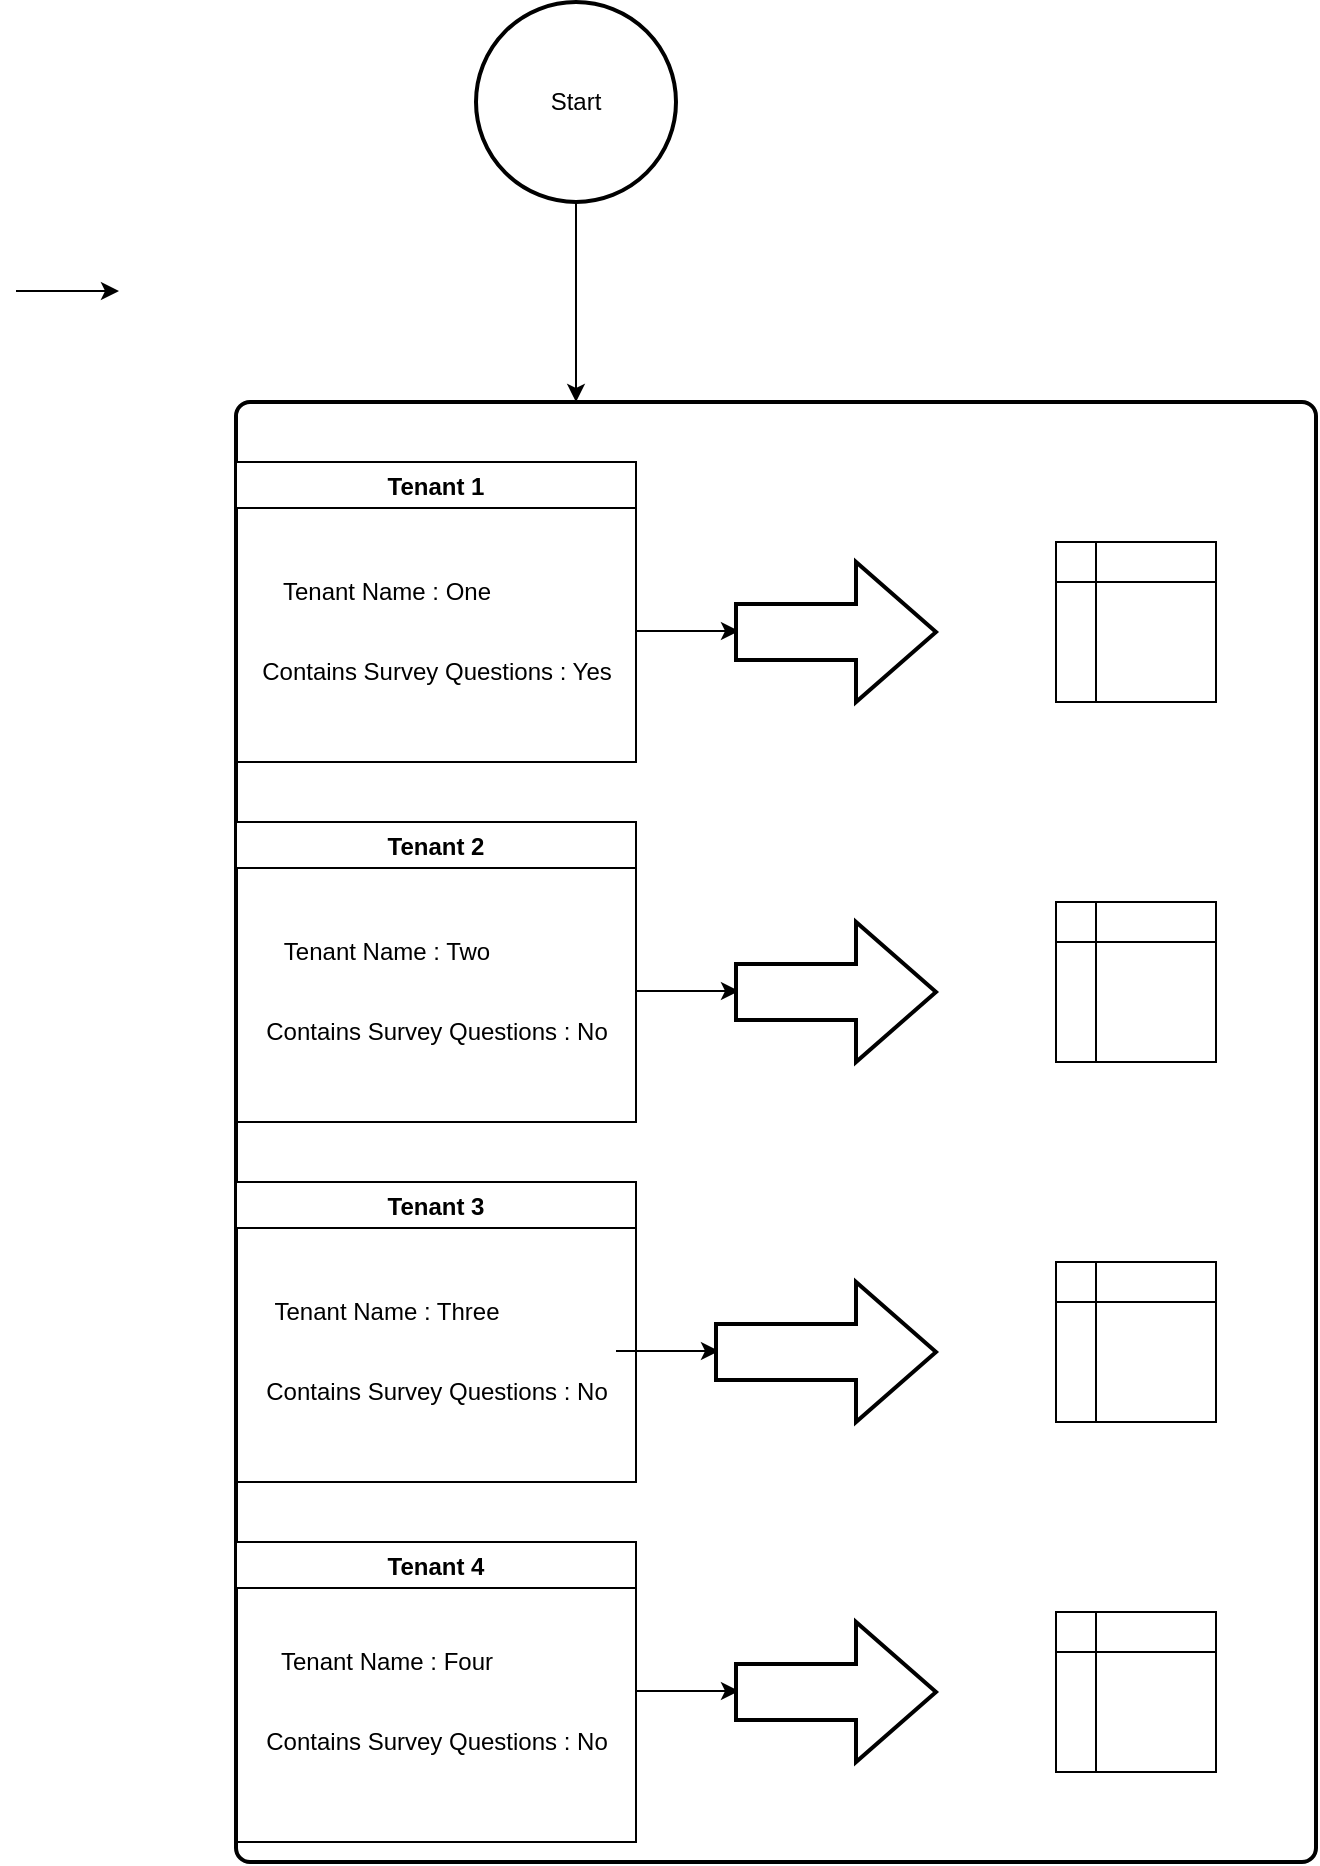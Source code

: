 <mxfile version="20.3.0" type="github" pages="2">
  <diagram id="mDoOFuVopG-GRa_F1YOK" name="Page-1">
    <mxGraphModel dx="1422" dy="808" grid="1" gridSize="10" guides="1" tooltips="1" connect="1" arrows="1" fold="1" page="1" pageScale="1" pageWidth="1100" pageHeight="1700" math="0" shadow="0">
      <root>
        <mxCell id="0" />
        <mxCell id="1" parent="0" />
        <mxCell id="A0MXVN8yfLAMDj7Eha8F-35" value="" style="rounded=1;whiteSpace=wrap;html=1;absoluteArcSize=1;arcSize=14;strokeWidth=2;gradientColor=none;fillColor=none;" parent="1" vertex="1">
          <mxGeometry x="390" y="220" width="540" height="730" as="geometry" />
        </mxCell>
        <mxCell id="A0MXVN8yfLAMDj7Eha8F-2" value="Tenant 1" style="swimlane;" parent="1" vertex="1">
          <mxGeometry x="390" y="250" width="200" height="150" as="geometry" />
        </mxCell>
        <mxCell id="A0MXVN8yfLAMDj7Eha8F-12" value="Tenant Name : One" style="text;html=1;align=center;verticalAlign=middle;resizable=0;points=[];autosize=1;strokeColor=none;fillColor=none;" parent="A0MXVN8yfLAMDj7Eha8F-2" vertex="1">
          <mxGeometry x="10" y="50" width="130" height="30" as="geometry" />
        </mxCell>
        <mxCell id="A0MXVN8yfLAMDj7Eha8F-13" value="Contains Survey Questions : Yes" style="text;html=1;align=center;verticalAlign=middle;resizable=0;points=[];autosize=1;strokeColor=none;fillColor=none;" parent="A0MXVN8yfLAMDj7Eha8F-2" vertex="1">
          <mxGeometry y="90" width="200" height="30" as="geometry" />
        </mxCell>
        <mxCell id="A0MXVN8yfLAMDj7Eha8F-3" value="Tenant 2" style="swimlane;" parent="1" vertex="1">
          <mxGeometry x="390" y="430" width="200" height="150" as="geometry" />
        </mxCell>
        <mxCell id="A0MXVN8yfLAMDj7Eha8F-22" value="Tenant Name : Two" style="text;html=1;align=center;verticalAlign=middle;resizable=0;points=[];autosize=1;strokeColor=none;fillColor=none;" parent="A0MXVN8yfLAMDj7Eha8F-3" vertex="1">
          <mxGeometry x="10" y="50" width="130" height="30" as="geometry" />
        </mxCell>
        <mxCell id="A0MXVN8yfLAMDj7Eha8F-23" value="Contains Survey Questions : No" style="text;html=1;align=center;verticalAlign=middle;resizable=0;points=[];autosize=1;strokeColor=none;fillColor=none;" parent="A0MXVN8yfLAMDj7Eha8F-3" vertex="1">
          <mxGeometry x="5" y="90" width="190" height="30" as="geometry" />
        </mxCell>
        <mxCell id="A0MXVN8yfLAMDj7Eha8F-4" value="Tenant 3" style="swimlane;" parent="1" vertex="1">
          <mxGeometry x="390" y="610" width="200" height="150" as="geometry" />
        </mxCell>
        <mxCell id="A0MXVN8yfLAMDj7Eha8F-24" value="Tenant Name : Three" style="text;html=1;align=center;verticalAlign=middle;resizable=0;points=[];autosize=1;strokeColor=none;fillColor=none;" parent="A0MXVN8yfLAMDj7Eha8F-4" vertex="1">
          <mxGeometry x="5" y="50" width="140" height="30" as="geometry" />
        </mxCell>
        <mxCell id="A0MXVN8yfLAMDj7Eha8F-25" value="Contains Survey Questions : No" style="text;html=1;align=center;verticalAlign=middle;resizable=0;points=[];autosize=1;strokeColor=none;fillColor=none;" parent="A0MXVN8yfLAMDj7Eha8F-4" vertex="1">
          <mxGeometry x="5" y="90" width="190" height="30" as="geometry" />
        </mxCell>
        <mxCell id="A0MXVN8yfLAMDj7Eha8F-5" value="Tenant 4" style="swimlane;" parent="1" vertex="1">
          <mxGeometry x="390" y="790" width="200" height="150" as="geometry" />
        </mxCell>
        <mxCell id="A0MXVN8yfLAMDj7Eha8F-26" value="Tenant Name : Four" style="text;html=1;align=center;verticalAlign=middle;resizable=0;points=[];autosize=1;strokeColor=none;fillColor=none;" parent="A0MXVN8yfLAMDj7Eha8F-5" vertex="1">
          <mxGeometry x="10" y="45" width="130" height="30" as="geometry" />
        </mxCell>
        <mxCell id="A0MXVN8yfLAMDj7Eha8F-27" value="Contains Survey Questions : No" style="text;html=1;align=center;verticalAlign=middle;resizable=0;points=[];autosize=1;strokeColor=none;fillColor=none;" parent="A0MXVN8yfLAMDj7Eha8F-5" vertex="1">
          <mxGeometry x="5" y="85" width="190" height="30" as="geometry" />
        </mxCell>
        <mxCell id="A0MXVN8yfLAMDj7Eha8F-38" value="" style="edgeStyle=orthogonalEdgeStyle;rounded=0;orthogonalLoop=1;jettySize=auto;html=1;" parent="1" source="A0MXVN8yfLAMDj7Eha8F-6" target="A0MXVN8yfLAMDj7Eha8F-35" edge="1">
          <mxGeometry relative="1" as="geometry">
            <Array as="points">
              <mxPoint x="560" y="170" />
              <mxPoint x="560" y="170" />
            </Array>
          </mxGeometry>
        </mxCell>
        <mxCell id="A0MXVN8yfLAMDj7Eha8F-6" value="Start" style="strokeWidth=2;html=1;shape=mxgraph.flowchart.start_2;whiteSpace=wrap;" parent="1" vertex="1">
          <mxGeometry x="510" y="20" width="100" height="100" as="geometry" />
        </mxCell>
        <mxCell id="A0MXVN8yfLAMDj7Eha8F-11" value="" style="endArrow=classic;html=1;rounded=0;entryX=0;entryY=0.5;entryDx=0;entryDy=0;" parent="1" edge="1">
          <mxGeometry width="50" height="50" relative="1" as="geometry">
            <mxPoint x="590" y="334.5" as="sourcePoint" />
            <mxPoint x="641.5" y="334.5" as="targetPoint" />
          </mxGeometry>
        </mxCell>
        <mxCell id="A0MXVN8yfLAMDj7Eha8F-28" value="" style="verticalLabelPosition=bottom;verticalAlign=top;html=1;strokeWidth=2;shape=mxgraph.arrows2.arrow;dy=0.6;dx=40;notch=0;" parent="1" vertex="1">
          <mxGeometry x="640" y="300" width="100" height="70" as="geometry" />
        </mxCell>
        <mxCell id="A0MXVN8yfLAMDj7Eha8F-29" value="" style="endArrow=classic;html=1;rounded=0;entryX=0;entryY=0.5;entryDx=0;entryDy=0;" parent="1" edge="1">
          <mxGeometry width="50" height="50" relative="1" as="geometry">
            <mxPoint x="590" y="514.5" as="sourcePoint" />
            <mxPoint x="641.5" y="514.5" as="targetPoint" />
          </mxGeometry>
        </mxCell>
        <mxCell id="A0MXVN8yfLAMDj7Eha8F-30" value="" style="verticalLabelPosition=bottom;verticalAlign=top;html=1;strokeWidth=2;shape=mxgraph.arrows2.arrow;dy=0.6;dx=40;notch=0;" parent="1" vertex="1">
          <mxGeometry x="640" y="480" width="100" height="70" as="geometry" />
        </mxCell>
        <mxCell id="A0MXVN8yfLAMDj7Eha8F-31" value="" style="endArrow=classic;html=1;rounded=0;entryX=0;entryY=0.5;entryDx=0;entryDy=0;" parent="1" edge="1">
          <mxGeometry width="50" height="50" relative="1" as="geometry">
            <mxPoint x="580" y="694.5" as="sourcePoint" />
            <mxPoint x="631.5" y="694.5" as="targetPoint" />
          </mxGeometry>
        </mxCell>
        <mxCell id="A0MXVN8yfLAMDj7Eha8F-32" value="" style="verticalLabelPosition=bottom;verticalAlign=top;html=1;strokeWidth=2;shape=mxgraph.arrows2.arrow;dy=0.6;dx=40;notch=0;" parent="1" vertex="1">
          <mxGeometry x="630" y="660" width="110" height="70" as="geometry" />
        </mxCell>
        <mxCell id="A0MXVN8yfLAMDj7Eha8F-33" value="" style="endArrow=classic;html=1;rounded=0;entryX=0;entryY=0.5;entryDx=0;entryDy=0;" parent="1" edge="1">
          <mxGeometry width="50" height="50" relative="1" as="geometry">
            <mxPoint x="590" y="864.5" as="sourcePoint" />
            <mxPoint x="641.5" y="864.5" as="targetPoint" />
          </mxGeometry>
        </mxCell>
        <mxCell id="A0MXVN8yfLAMDj7Eha8F-34" value="" style="verticalLabelPosition=bottom;verticalAlign=top;html=1;strokeWidth=2;shape=mxgraph.arrows2.arrow;dy=0.6;dx=40;notch=0;" parent="1" vertex="1">
          <mxGeometry x="640" y="830" width="100" height="70" as="geometry" />
        </mxCell>
        <mxCell id="A0MXVN8yfLAMDj7Eha8F-39" value="" style="shape=internalStorage;whiteSpace=wrap;html=1;backgroundOutline=1;fillColor=none;gradientColor=none;" parent="1" vertex="1">
          <mxGeometry x="800" y="290" width="80" height="80" as="geometry" />
        </mxCell>
        <mxCell id="A0MXVN8yfLAMDj7Eha8F-40" value="" style="endArrow=classic;html=1;rounded=0;entryX=0;entryY=0.5;entryDx=0;entryDy=0;" parent="1" edge="1">
          <mxGeometry width="50" height="50" relative="1" as="geometry">
            <mxPoint x="280" y="164.5" as="sourcePoint" />
            <mxPoint x="331.5" y="164.5" as="targetPoint" />
          </mxGeometry>
        </mxCell>
        <mxCell id="A0MXVN8yfLAMDj7Eha8F-42" value="" style="shape=internalStorage;whiteSpace=wrap;html=1;backgroundOutline=1;fillColor=none;gradientColor=none;" parent="1" vertex="1">
          <mxGeometry x="800" y="470" width="80" height="80" as="geometry" />
        </mxCell>
        <mxCell id="A0MXVN8yfLAMDj7Eha8F-43" value="" style="shape=internalStorage;whiteSpace=wrap;html=1;backgroundOutline=1;fillColor=none;gradientColor=none;" parent="1" vertex="1">
          <mxGeometry x="800" y="650" width="80" height="80" as="geometry" />
        </mxCell>
        <mxCell id="A0MXVN8yfLAMDj7Eha8F-44" value="" style="shape=internalStorage;whiteSpace=wrap;html=1;backgroundOutline=1;fillColor=none;gradientColor=none;" parent="1" vertex="1">
          <mxGeometry x="800" y="825" width="80" height="80" as="geometry" />
        </mxCell>
      </root>
    </mxGraphModel>
  </diagram>
  <diagram id="VG888tK2KvUiU8NAteVS" name="Page-2">
    <mxGraphModel dx="1422" dy="808" grid="1" gridSize="10" guides="1" tooltips="1" connect="1" arrows="1" fold="1" page="1" pageScale="1" pageWidth="1100" pageHeight="1700" math="0" shadow="0">
      <root>
        <mxCell id="0" />
        <mxCell id="1" parent="0" />
        <mxCell id="MoWbuHwWE8NBCATTvO01-5" value="ccft" style="swimlane;fontStyle=0;childLayout=stackLayout;horizontal=1;startSize=26;fillColor=none;horizontalStack=0;resizeParent=1;resizeParentMax=0;resizeLast=0;collapsible=1;marginBottom=0;" parent="1" vertex="1">
          <mxGeometry x="20" y="10" width="240" height="266" as="geometry" />
        </mxCell>
        <mxCell id="MoWbuHwWE8NBCATTvO01-9" value="&lt;div style=&quot;color: rgb(171, 178, 191); background-color: rgb(40, 44, 52); font-family: Consolas, &amp;quot;Courier New&amp;quot;, monospace; line-height: 16px;&quot;&gt;&lt;div&gt;[Mccase] [nvarchar](&lt;span style=&quot;color: #d19a66;&quot;&gt;50&lt;/span&gt;) &lt;span style=&quot;color: #c678dd;&quot;&gt;NULL&lt;/span&gt;,&lt;/div&gt;&lt;div&gt;&amp;nbsp; &amp;nbsp; [Event] [int] &lt;span style=&quot;color: #c678dd;&quot;&gt;NULL&lt;/span&gt;,&lt;/div&gt;&lt;div&gt;&amp;nbsp; &amp;nbsp; [Category] [nvarchar](&lt;span style=&quot;color: #d19a66;&quot;&gt;50&lt;/span&gt;) &lt;span style=&quot;color: #c678dd;&quot;&gt;NULL&lt;/span&gt;,&lt;/div&gt;&lt;div&gt;&amp;nbsp; &amp;nbsp; [Subject] [int] &lt;span style=&quot;color: #c678dd;&quot;&gt;NULL&lt;/span&gt;,&lt;/div&gt;&lt;div&gt;&amp;nbsp; &amp;nbsp; [Class] [nvarchar](&lt;span style=&quot;color: #d19a66;&quot;&gt;50&lt;/span&gt;) &lt;span style=&quot;color: #c678dd;&quot;&gt;NULL&lt;/span&gt;,&lt;/div&gt;&lt;div&gt;&amp;nbsp; &amp;nbsp; [Subclass] [nvarchar](&lt;span style=&quot;color: #d19a66;&quot;&gt;50&lt;/span&gt;) &lt;span style=&quot;color: #c678dd;&quot;&gt;NULL&lt;/span&gt;,&lt;/div&gt;&lt;div&gt;&amp;nbsp; &amp;nbsp; [state] [nvarchar](&lt;span style=&quot;color: #d19a66;&quot;&gt;50&lt;/span&gt;) &lt;span style=&quot;color: #c678dd;&quot;&gt;NULL&lt;/span&gt;,&lt;/div&gt;&lt;div&gt;&amp;nbsp; &amp;nbsp; [party] [nvarchar](&lt;span style=&quot;color: #d19a66;&quot;&gt;50&lt;/span&gt;) &lt;span style=&quot;color: #c678dd;&quot;&gt;NULL&lt;/span&gt;,&lt;/div&gt;&lt;div&gt;&amp;nbsp; &amp;nbsp; [causal_event1] [int] &lt;span style=&quot;color: #c678dd;&quot;&gt;NULL&lt;/span&gt;,&lt;/div&gt;&lt;div&gt;&amp;nbsp; &amp;nbsp; [causal_event2] [int] &lt;span style=&quot;color: #c678dd;&quot;&gt;NULL&lt;/span&gt;,&lt;/div&gt;&lt;div&gt;&amp;nbsp; &amp;nbsp; [supp_ind] [nvarchar](&lt;span style=&quot;color: #d19a66;&quot;&gt;50&lt;/span&gt;) &lt;span style=&quot;color: #c678dd;&quot;&gt;NULL&lt;/span&gt;,&lt;/div&gt;&lt;div&gt;&amp;nbsp; &amp;nbsp; [supp_id] [nvarchar](&lt;span style=&quot;color: #d19a66;&quot;&gt;50&lt;/span&gt;) &lt;span style=&quot;color: #c678dd;&quot;&gt;NULL&lt;/span&gt;,&lt;/div&gt;&lt;div&gt;&amp;nbsp; &amp;nbsp; [hfnum] [int] &lt;span style=&quot;color: #c678dd;&quot;&gt;NULL&lt;/span&gt;,&lt;/div&gt;&lt;div&gt;&amp;nbsp; &amp;nbsp; [sp] [nvarchar](&lt;span style=&quot;color: #d19a66;&quot;&gt;1&lt;/span&gt;) &lt;span style=&quot;color: #c678dd;&quot;&gt;NULL&lt;/span&gt;&lt;/div&gt;&lt;/div&gt;" style="text;html=1;align=center;verticalAlign=middle;resizable=0;points=[];autosize=1;strokeColor=none;fillColor=none;" parent="MoWbuHwWE8NBCATTvO01-5" vertex="1">
          <mxGeometry y="26" width="240" height="240" as="geometry" />
        </mxCell>
        <mxCell id="MoWbuHwWE8NBCATTvO01-10" value="ccgt" style="swimlane;fontStyle=0;childLayout=stackLayout;horizontal=1;startSize=26;fillColor=none;horizontalStack=0;resizeParent=1;resizeParentMax=0;resizeLast=0;collapsible=1;marginBottom=0;" parent="1" vertex="1">
          <mxGeometry x="510" y="20" width="290" height="156" as="geometry" />
        </mxCell>
        <mxCell id="jKlbCMXkHHNep7ZZjATp-2" value="&lt;div style=&quot;color: rgb(171, 178, 191); background-color: rgb(40, 44, 52); font-family: Consolas, &amp;quot;Courier New&amp;quot;, monospace; line-height: 16px;&quot;&gt;&lt;div&gt;&amp;nbsp; &amp;nbsp; [Mccase] [nvarchar](&lt;span style=&quot;color: #d19a66;&quot;&gt;50&lt;/span&gt;) &lt;span style=&quot;color: #c678dd;&quot;&gt;NULL&lt;/span&gt;,&lt;/div&gt;&lt;div&gt;&amp;nbsp; &amp;nbsp; [Subject] [nvarchar](&lt;span style=&quot;color: #d19a66;&quot;&gt;50&lt;/span&gt;) &lt;span style=&quot;color: #c678dd;&quot;&gt;NULL&lt;/span&gt;,&lt;/div&gt;&lt;div&gt;&amp;nbsp; &amp;nbsp; [Speed] [int] &lt;span style=&quot;color: #c678dd;&quot;&gt;NULL&lt;/span&gt;,&lt;/div&gt;&lt;div&gt;&amp;nbsp; &amp;nbsp; [impact_location] [nvarchar](&lt;span style=&quot;color: #d19a66;&quot;&gt;50&lt;/span&gt;) &lt;span style=&quot;color: #c678dd;&quot;&gt;NULL&lt;/span&gt;,&lt;/div&gt;&lt;div&gt;&amp;nbsp; &amp;nbsp; [dbl_bott] [nvarchar](&lt;span style=&quot;color: #d19a66;&quot;&gt;50&lt;/span&gt;) &lt;span style=&quot;color: #c678dd;&quot;&gt;NULL&lt;/span&gt;,&lt;/div&gt;&lt;div&gt;&amp;nbsp; &amp;nbsp; [dbl_hull] [nvarchar](&lt;span style=&quot;color: #d19a66;&quot;&gt;50&lt;/span&gt;) &lt;span style=&quot;color: #c678dd;&quot;&gt;NULL&lt;/span&gt;,&lt;/div&gt;&lt;div&gt;&amp;nbsp; &amp;nbsp; [Sp] [nvarchar](&lt;span style=&quot;color: #d19a66;&quot;&gt;1&lt;/span&gt;) &lt;span style=&quot;color: #c678dd;&quot;&gt;NULL&lt;/span&gt;&lt;/div&gt;&lt;/div&gt;" style="text;html=1;align=center;verticalAlign=middle;resizable=0;points=[];autosize=1;strokeColor=none;fillColor=none;" parent="MoWbuHwWE8NBCATTvO01-10" vertex="1">
          <mxGeometry y="26" width="290" height="130" as="geometry" />
        </mxCell>
        <mxCell id="jKlbCMXkHHNep7ZZjATp-3" value="name" style="endArrow=block;endFill=1;html=1;edgeStyle=orthogonalEdgeStyle;align=left;verticalAlign=top;rounded=0;exitX=1;exitY=0.096;exitDx=0;exitDy=0;exitPerimeter=0;entryX=-0.01;entryY=0.154;entryDx=0;entryDy=0;entryPerimeter=0;" parent="1" source="MoWbuHwWE8NBCATTvO01-9" target="jKlbCMXkHHNep7ZZjATp-2" edge="1">
          <mxGeometry x="-1" relative="1" as="geometry">
            <mxPoint x="550" y="260" as="sourcePoint" />
            <mxPoint x="490" y="60" as="targetPoint" />
          </mxGeometry>
        </mxCell>
        <mxCell id="jKlbCMXkHHNep7ZZjATp-4" value="1" style="edgeLabel;resizable=0;html=1;align=left;verticalAlign=bottom;" parent="jKlbCMXkHHNep7ZZjATp-3" connectable="0" vertex="1">
          <mxGeometry x="-1" relative="1" as="geometry" />
        </mxCell>
        <mxCell id="FoI0jO2lBzjhsMNPYlKB-1" value="cevt" style="swimlane;fontStyle=0;childLayout=stackLayout;horizontal=1;startSize=26;fillColor=none;horizontalStack=0;resizeParent=1;resizeParentMax=0;resizeLast=0;collapsible=1;marginBottom=0;" vertex="1" parent="1">
          <mxGeometry x="570" y="230" width="280" height="236" as="geometry" />
        </mxCell>
        <mxCell id="FoI0jO2lBzjhsMNPYlKB-2" value="&lt;div style=&quot;color: rgb(171, 178, 191); background-color: rgb(40, 44, 52); font-family: Consolas, &amp;quot;Courier New&amp;quot;, monospace; line-height: 16px;&quot;&gt;&lt;div style=&quot;line-height: 16px;&quot;&gt;&lt;div&gt;&amp;nbsp; &amp;nbsp; [Mccase] [nvarchar](&lt;span style=&quot;color: #d19a66;&quot;&gt;50&lt;/span&gt;) &lt;span style=&quot;color: #c678dd;&quot;&gt;NULL&lt;/span&gt;,&lt;/div&gt;&lt;div&gt;&amp;nbsp; &amp;nbsp; [Event] [int] &lt;span style=&quot;color: #c678dd;&quot;&gt;NULL&lt;/span&gt;,&lt;/div&gt;&lt;div&gt;&amp;nbsp; &amp;nbsp; [subject1] [int] &lt;span style=&quot;color: #c678dd;&quot;&gt;NULL&lt;/span&gt;,&lt;/div&gt;&lt;div&gt;&amp;nbsp; &amp;nbsp; [subject2] [int] &lt;span style=&quot;color: #c678dd;&quot;&gt;NULL&lt;/span&gt;,&lt;/div&gt;&lt;div&gt;&amp;nbsp; &amp;nbsp; [Type] [nvarchar](&lt;span style=&quot;color: #d19a66;&quot;&gt;50&lt;/span&gt;) &lt;span style=&quot;color: #c678dd;&quot;&gt;NULL&lt;/span&gt;,&lt;/div&gt;&lt;div&gt;&amp;nbsp; &amp;nbsp; [Class] [nvarchar](&lt;span style=&quot;color: #d19a66;&quot;&gt;50&lt;/span&gt;) &lt;span style=&quot;color: #c678dd;&quot;&gt;NULL&lt;/span&gt;,&lt;/div&gt;&lt;div&gt;&amp;nbsp; &amp;nbsp; [State] [nvarchar](&lt;span style=&quot;color: #d19a66;&quot;&gt;50&lt;/span&gt;) &lt;span style=&quot;color: #c678dd;&quot;&gt;NULL&lt;/span&gt;,&lt;/div&gt;&lt;div&gt;&amp;nbsp; &amp;nbsp; [causal_event1] [int] &lt;span style=&quot;color: #c678dd;&quot;&gt;NULL&lt;/span&gt;,&lt;/div&gt;&lt;div&gt;&amp;nbsp; &amp;nbsp; [causal_event2] [int] &lt;span style=&quot;color: #c678dd;&quot;&gt;NULL&lt;/span&gt;,&lt;/div&gt;&lt;div&gt;&amp;nbsp; &amp;nbsp; [subj1_sig_ind] [nvarchar](&lt;span style=&quot;color: #d19a66;&quot;&gt;50&lt;/span&gt;) &lt;span style=&quot;color: #c678dd;&quot;&gt;NULL&lt;/span&gt;,&lt;/div&gt;&lt;div&gt;&amp;nbsp; &amp;nbsp; [subj2_sig_ind] [nvarchar](&lt;span style=&quot;color: #d19a66;&quot;&gt;50&lt;/span&gt;) &lt;span style=&quot;color: #c678dd;&quot;&gt;NULL&lt;/span&gt;,&lt;/div&gt;&lt;div&gt;&amp;nbsp; &amp;nbsp; [Sp] [nvarchar](&lt;span style=&quot;color: #d19a66;&quot;&gt;50&lt;/span&gt;) &lt;span style=&quot;color: #c678dd;&quot;&gt;NULL&lt;/span&gt;&lt;/div&gt;&lt;/div&gt;&lt;/div&gt;" style="text;html=1;align=center;verticalAlign=middle;resizable=0;points=[];autosize=1;strokeColor=none;fillColor=none;" vertex="1" parent="FoI0jO2lBzjhsMNPYlKB-1">
          <mxGeometry y="26" width="280" height="210" as="geometry" />
        </mxCell>
        <mxCell id="FoI0jO2lBzjhsMNPYlKB-3" value="name" style="endArrow=block;endFill=1;html=1;edgeStyle=orthogonalEdgeStyle;align=left;verticalAlign=top;rounded=0;" edge="1" parent="1">
          <mxGeometry x="-1" relative="1" as="geometry">
            <mxPoint x="810" y="60" as="sourcePoint" />
            <mxPoint x="860" y="270" as="targetPoint" />
            <Array as="points">
              <mxPoint x="990" y="60" />
              <mxPoint x="990" y="270" />
            </Array>
          </mxGeometry>
        </mxCell>
        <mxCell id="FoI0jO2lBzjhsMNPYlKB-4" value="1" style="edgeLabel;resizable=0;html=1;align=left;verticalAlign=bottom;" connectable="0" vertex="1" parent="FoI0jO2lBzjhsMNPYlKB-3">
          <mxGeometry x="-1" relative="1" as="geometry" />
        </mxCell>
        <mxCell id="FoI0jO2lBzjhsMNPYlKB-5" value="cfct" style="swimlane;fontStyle=0;childLayout=stackLayout;horizontal=1;startSize=26;fillColor=none;horizontalStack=0;resizeParent=1;resizeParentMax=0;resizeLast=0;collapsible=1;marginBottom=0;" vertex="1" parent="1">
          <mxGeometry x="20" y="290" width="337.5" height="714" as="geometry" />
        </mxCell>
        <mxCell id="FoI0jO2lBzjhsMNPYlKB-6" value="&lt;div style=&quot;color: rgb(171, 178, 191); background-color: rgb(40, 44, 52); font-family: Consolas, &amp;quot;Courier New&amp;quot;, monospace; line-height: 16px;&quot;&gt;&lt;div style=&quot;line-height: 16px;&quot;&gt;&lt;div style=&quot;line-height: 16px;&quot;&gt;&lt;div&gt;[Mccase] [nvarchar](&lt;span style=&quot;color: #d19a66;&quot;&gt;50&lt;/span&gt;) &lt;span style=&quot;color: #c678dd;&quot;&gt;NULL&lt;/span&gt;,&lt;/div&gt;&lt;div&gt;&amp;nbsp; &amp;nbsp; [Subject] [nvarchar](&lt;span style=&quot;color: #d19a66;&quot;&gt;50&lt;/span&gt;) &lt;span style=&quot;color: #c678dd;&quot;&gt;NULL&lt;/span&gt;,&lt;/div&gt;&lt;div&gt;&amp;nbsp; &amp;nbsp; [intact_dam_cond] [nvarchar](&lt;span style=&quot;color: #d19a66;&quot;&gt;50&lt;/span&gt;) &lt;span style=&quot;color: #c678dd;&quot;&gt;NULL&lt;/span&gt;,&lt;/div&gt;&lt;div&gt;&amp;nbsp; &amp;nbsp; [Cause] [nvarchar](&lt;span style=&quot;color: #d19a66;&quot;&gt;50&lt;/span&gt;) &lt;span style=&quot;color: #c678dd;&quot;&gt;NULL&lt;/span&gt;,&lt;/div&gt;&lt;div&gt;&amp;nbsp; &amp;nbsp; [special_cir_1] [nvarchar](&lt;span style=&quot;color: #d19a66;&quot;&gt;50&lt;/span&gt;) &lt;span style=&quot;color: #c678dd;&quot;&gt;NULL&lt;/span&gt;,&lt;/div&gt;&lt;div&gt;&amp;nbsp; &amp;nbsp; [special_cir_2] [nvarchar](&lt;span style=&quot;color: #d19a66;&quot;&gt;50&lt;/span&gt;) &lt;span style=&quot;color: #c678dd;&quot;&gt;NULL&lt;/span&gt;,&lt;/div&gt;&lt;div&gt;&amp;nbsp; &amp;nbsp; [special_cir_3] [nvarchar](&lt;span style=&quot;color: #d19a66;&quot;&gt;50&lt;/span&gt;) &lt;span style=&quot;color: #c678dd;&quot;&gt;NULL&lt;/span&gt;,&lt;/div&gt;&lt;div&gt;&amp;nbsp; &amp;nbsp; [special_cir_4] [nvarchar](&lt;span style=&quot;color: #d19a66;&quot;&gt;50&lt;/span&gt;) &lt;span style=&quot;color: #c678dd;&quot;&gt;NULL&lt;/span&gt;,&lt;/div&gt;&lt;div&gt;&amp;nbsp; &amp;nbsp; [special_cir_5] [nvarchar](&lt;span style=&quot;color: #d19a66;&quot;&gt;50&lt;/span&gt;) &lt;span style=&quot;color: #c678dd;&quot;&gt;NULL&lt;/span&gt;,&lt;/div&gt;&lt;div&gt;&amp;nbsp; &amp;nbsp; [req_intact_stab] [nvarchar](&lt;span style=&quot;color: #d19a66;&quot;&gt;50&lt;/span&gt;) &lt;span style=&quot;color: #c678dd;&quot;&gt;NULL&lt;/span&gt;,&lt;/div&gt;&lt;div&gt;&amp;nbsp; &amp;nbsp; [meet_intact_stab] [nvarchar](&lt;span style=&quot;color: #d19a66;&quot;&gt;50&lt;/span&gt;) &lt;span style=&quot;color: #c678dd;&quot;&gt;NULL&lt;/span&gt;,&lt;/div&gt;&lt;div&gt;&amp;nbsp; &amp;nbsp; [req_dam_stab] [nvarchar](&lt;span style=&quot;color: #d19a66;&quot;&gt;50&lt;/span&gt;) &lt;span style=&quot;color: #c678dd;&quot;&gt;NULL&lt;/span&gt;,&lt;/div&gt;&lt;div&gt;&amp;nbsp; &amp;nbsp; [meet_dam_stab] [nvarchar](&lt;span style=&quot;color: #d19a66;&quot;&gt;50&lt;/span&gt;) &lt;span style=&quot;color: #c678dd;&quot;&gt;NULL&lt;/span&gt;,&lt;/div&gt;&lt;div&gt;&amp;nbsp; &amp;nbsp; [special_stab_info_avail] [nvarchar](&lt;span style=&quot;color: #d19a66;&quot;&gt;50&lt;/span&gt;) &lt;span style=&quot;color: #c678dd;&quot;&gt;NULL&lt;/span&gt;,&lt;/div&gt;&lt;div&gt;&amp;nbsp; &amp;nbsp; [special_stab_info_fol] [nvarchar](&lt;span style=&quot;color: #d19a66;&quot;&gt;50&lt;/span&gt;) &lt;span style=&quot;color: #c678dd;&quot;&gt;NULL&lt;/span&gt;,&lt;/div&gt;&lt;div&gt;&amp;nbsp; &amp;nbsp; [per_know_how_to_use] [nvarchar](&lt;span style=&quot;color: #d19a66;&quot;&gt;50&lt;/span&gt;) &lt;span style=&quot;color: #c678dd;&quot;&gt;NULL&lt;/span&gt;,&lt;/div&gt;&lt;div&gt;&amp;nbsp; &amp;nbsp; [no_compart_flooded] [int] &lt;span style=&quot;color: #c678dd;&quot;&gt;NULL&lt;/span&gt;,&lt;/div&gt;&lt;div&gt;&amp;nbsp; &amp;nbsp; [use_flooded_comp1] [nvarchar](&lt;span style=&quot;color: #d19a66;&quot;&gt;50&lt;/span&gt;) &lt;span style=&quot;color: #c678dd;&quot;&gt;NULL&lt;/span&gt;,&lt;/div&gt;&lt;div&gt;&amp;nbsp; &amp;nbsp; [use_flooded_comp2] [nvarchar](&lt;span style=&quot;color: #d19a66;&quot;&gt;50&lt;/span&gt;) &lt;span style=&quot;color: #c678dd;&quot;&gt;NULL&lt;/span&gt;,&lt;/div&gt;&lt;div&gt;&amp;nbsp; &amp;nbsp; [use_flooded_comp3] [nvarchar](&lt;span style=&quot;color: #d19a66;&quot;&gt;50&lt;/span&gt;) &lt;span style=&quot;color: #c678dd;&quot;&gt;NULL&lt;/span&gt;,&lt;/div&gt;&lt;div&gt;&amp;nbsp; &amp;nbsp; [use_flooded_comp4] [nvarchar](&lt;span style=&quot;color: #d19a66;&quot;&gt;50&lt;/span&gt;) &lt;span style=&quot;color: #c678dd;&quot;&gt;NULL&lt;/span&gt;,&lt;/div&gt;&lt;div&gt;&amp;nbsp; &amp;nbsp; [use_flooded_comp5] [nvarchar](&lt;span style=&quot;color: #d19a66;&quot;&gt;50&lt;/span&gt;) &lt;span style=&quot;color: #c678dd;&quot;&gt;NULL&lt;/span&gt;,&lt;/div&gt;&lt;div&gt;&amp;nbsp; &amp;nbsp; [use_flooded_comp6] [nvarchar](&lt;span style=&quot;color: #d19a66;&quot;&gt;50&lt;/span&gt;) &lt;span style=&quot;color: #c678dd;&quot;&gt;NULL&lt;/span&gt;,&lt;/div&gt;&lt;div&gt;&amp;nbsp; &amp;nbsp; [use_flooded_comp7] [nvarchar](&lt;span style=&quot;color: #d19a66;&quot;&gt;50&lt;/span&gt;) &lt;span style=&quot;color: #c678dd;&quot;&gt;NULL&lt;/span&gt;,&lt;/div&gt;&lt;div&gt;&amp;nbsp; &amp;nbsp; [Hours] [int] &lt;span style=&quot;color: #c678dd;&quot;&gt;NULL&lt;/span&gt;,&lt;/div&gt;&lt;div&gt;&amp;nbsp; &amp;nbsp; [Minutes] [int] &lt;span style=&quot;color: #c678dd;&quot;&gt;NULL&lt;/span&gt;,&lt;/div&gt;&lt;div&gt;&amp;nbsp; &amp;nbsp; [man_of_sinking] [nvarchar](&lt;span style=&quot;color: #d19a66;&quot;&gt;100&lt;/span&gt;) &lt;span style=&quot;color: #c678dd;&quot;&gt;NULL&lt;/span&gt;,&lt;/div&gt;&lt;div&gt;&amp;nbsp; &amp;nbsp; [pre_cas_drafts_fwd1] [int] &lt;span style=&quot;color: #c678dd;&quot;&gt;NULL&lt;/span&gt;,&lt;/div&gt;&lt;div&gt;&amp;nbsp; &amp;nbsp; [pre_cas_drafts_fwd2] [int] &lt;span style=&quot;color: #c678dd;&quot;&gt;NULL&lt;/span&gt;,&lt;/div&gt;&lt;div&gt;&amp;nbsp; &amp;nbsp; [pre_cas_fwd_units] [nvarchar](&lt;span style=&quot;color: #d19a66;&quot;&gt;50&lt;/span&gt;) &lt;span style=&quot;color: #c678dd;&quot;&gt;NULL&lt;/span&gt;,&lt;/div&gt;&lt;div&gt;&amp;nbsp; &amp;nbsp; [pre_cas_drafts_aft1] [int] &lt;span style=&quot;color: #c678dd;&quot;&gt;NULL&lt;/span&gt;,&lt;/div&gt;&lt;div&gt;&amp;nbsp; &amp;nbsp; [pre_cas_drafts_aft2] [int] &lt;span style=&quot;color: #c678dd;&quot;&gt;NULL&lt;/span&gt;,&lt;/div&gt;&lt;div&gt;&amp;nbsp; &amp;nbsp; [pre_cas_aft_units] [nvarchar](&lt;span style=&quot;color: #d19a66;&quot;&gt;50&lt;/span&gt;) &lt;span style=&quot;color: #c678dd;&quot;&gt;NULL&lt;/span&gt;,&lt;/div&gt;&lt;div&gt;&amp;nbsp; &amp;nbsp; [post_cas_drafts_fwd1] [int] &lt;span style=&quot;color: #c678dd;&quot;&gt;NULL&lt;/span&gt;,&lt;/div&gt;&lt;div&gt;&amp;nbsp; &amp;nbsp; [post_cas_drafts_fwd2] [int] &lt;span style=&quot;color: #c678dd;&quot;&gt;NULL&lt;/span&gt;,&lt;/div&gt;&lt;div&gt;&amp;nbsp; &amp;nbsp; [post_cas_fwd_units] [nvarchar](&lt;span style=&quot;color: #d19a66;&quot;&gt;50&lt;/span&gt;) &lt;span style=&quot;color: #c678dd;&quot;&gt;NULL&lt;/span&gt;,&lt;/div&gt;&lt;div&gt;&amp;nbsp; &amp;nbsp; [post_cas_drafts_aft1] [int] &lt;span style=&quot;color: #c678dd;&quot;&gt;NULL&lt;/span&gt;,&lt;/div&gt;&lt;div&gt;&amp;nbsp; &amp;nbsp; [post_cas_drafts_aft2] [int] &lt;span style=&quot;color: #c678dd;&quot;&gt;NULL&lt;/span&gt;,&lt;/div&gt;&lt;div&gt;&amp;nbsp; &amp;nbsp; [post_cas_aft_units] [nvarchar](&lt;span style=&quot;color: #d19a66;&quot;&gt;50&lt;/span&gt;) &lt;span style=&quot;color: #c678dd;&quot;&gt;NULL&lt;/span&gt;,&lt;/div&gt;&lt;div&gt;&amp;nbsp; &amp;nbsp; [page_key] [int] &lt;span style=&quot;color: #c678dd;&quot;&gt;NULL&lt;/span&gt;,&lt;/div&gt;&lt;div&gt;&amp;nbsp; &amp;nbsp; [sup_for_fac] [nvarchar](&lt;span style=&quot;color: #d19a66;&quot;&gt;50&lt;/span&gt;) &lt;span style=&quot;color: #c678dd;&quot;&gt;NULL&lt;/span&gt;,&lt;/div&gt;&lt;div&gt;&amp;nbsp; &amp;nbsp; [Sp] [nvarchar](&lt;span style=&quot;color: #d19a66;&quot;&gt;1&lt;/span&gt;) &lt;span style=&quot;color: #c678dd;&quot;&gt;NULL&lt;/span&gt;&lt;/div&gt;&lt;/div&gt;&lt;/div&gt;&lt;/div&gt;" style="text;html=1;align=center;verticalAlign=middle;resizable=0;points=[];autosize=1;strokeColor=none;fillColor=none;" vertex="1" parent="1">
          <mxGeometry x="31.25" y="314" width="315" height="690" as="geometry" />
        </mxCell>
        <mxCell id="FoI0jO2lBzjhsMNPYlKB-7" value="name" style="endArrow=block;endFill=1;html=1;edgeStyle=orthogonalEdgeStyle;align=left;verticalAlign=top;rounded=0;" edge="1" parent="1">
          <mxGeometry x="-1" relative="1" as="geometry">
            <mxPoint x="560" y="270" as="sourcePoint" />
            <mxPoint x="370" y="330" as="targetPoint" />
            <Array as="points">
              <mxPoint x="560" y="330" />
            </Array>
          </mxGeometry>
        </mxCell>
        <mxCell id="FoI0jO2lBzjhsMNPYlKB-8" value="1" style="edgeLabel;resizable=0;html=1;align=left;verticalAlign=bottom;" connectable="0" vertex="1" parent="FoI0jO2lBzjhsMNPYlKB-7">
          <mxGeometry x="-1" relative="1" as="geometry" />
        </mxCell>
      </root>
    </mxGraphModel>
  </diagram>
</mxfile>
